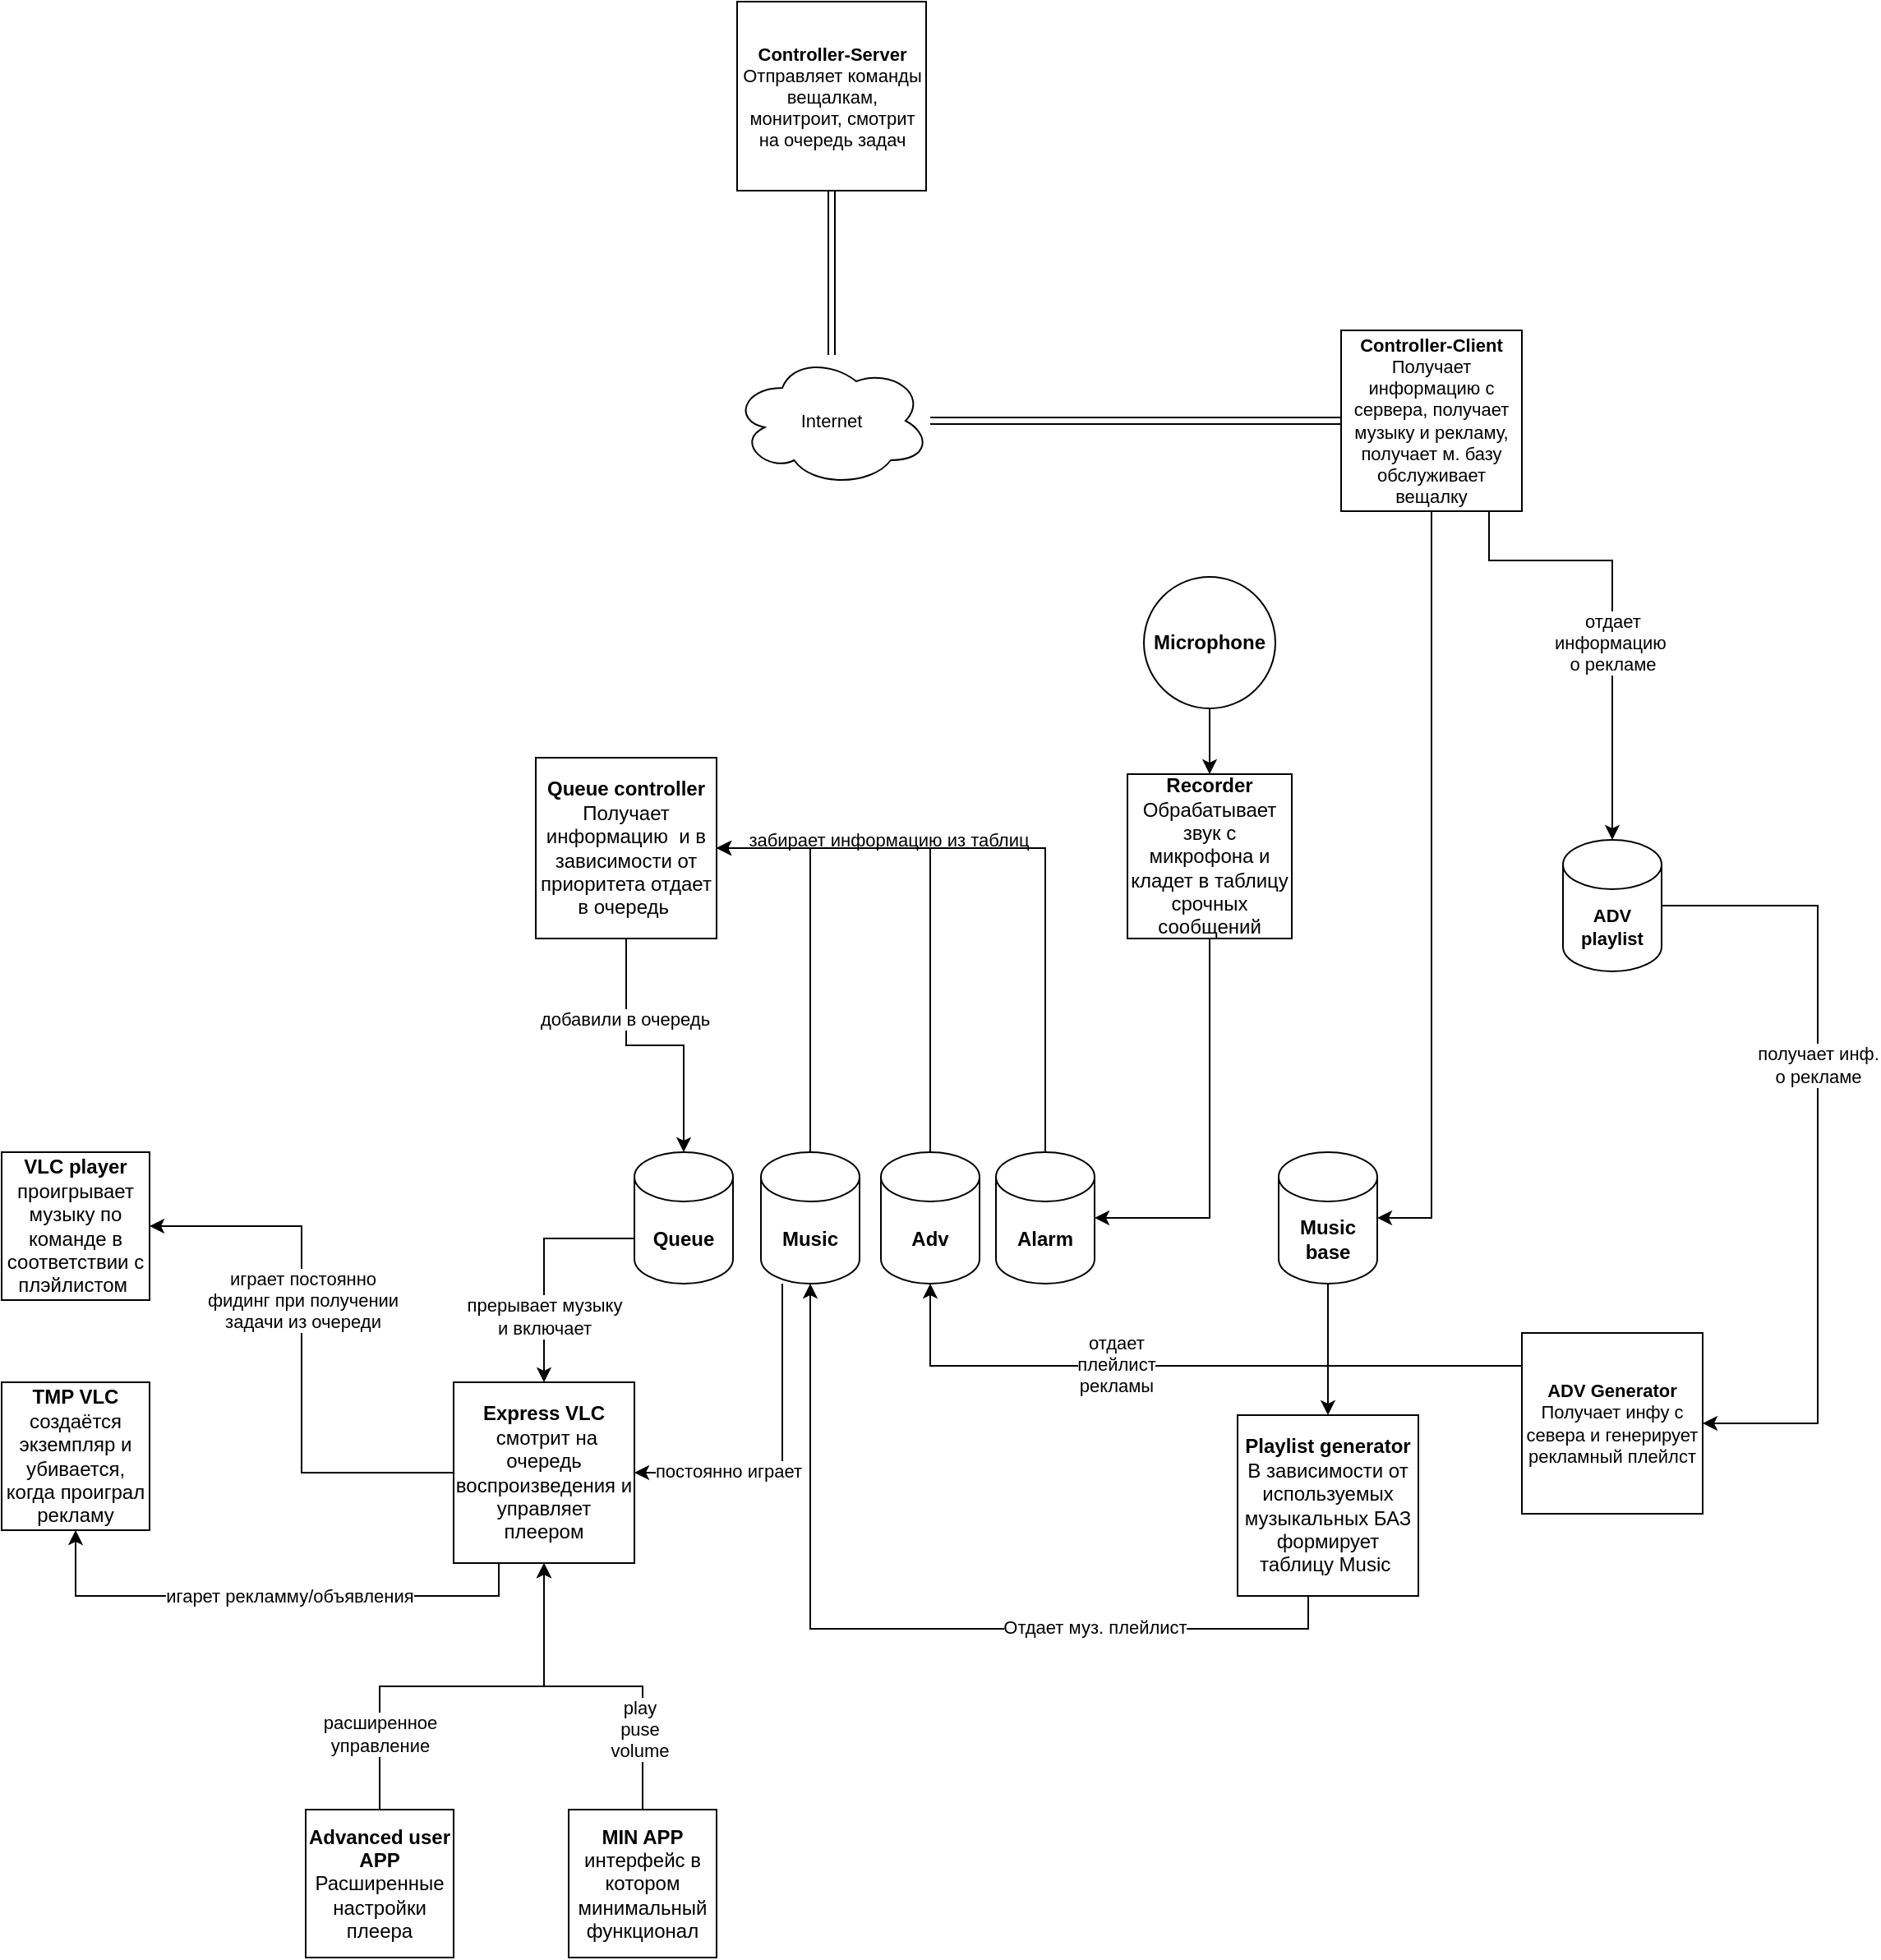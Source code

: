 <mxfile version="14.7.6" type="github">
  <diagram id="w9gRyj3N1DJt5Vruh8G7" name="Page-1">
    <mxGraphModel dx="2480" dy="2292" grid="1" gridSize="10" guides="1" tooltips="1" connect="1" arrows="1" fold="1" page="1" pageScale="1" pageWidth="827" pageHeight="1169" math="0" shadow="0">
      <root>
        <mxCell id="0" />
        <mxCell id="1" parent="0" />
        <mxCell id="vIM-qlWaezYcbGKkUeEU-1" value="&lt;b&gt;VLC player&lt;/b&gt;&lt;br&gt;проигрывает музыку по команде в соответствии с плэйлистом&amp;nbsp;" style="whiteSpace=wrap;html=1;aspect=fixed;" vertex="1" parent="1">
          <mxGeometry x="75" y="280" width="90" height="90" as="geometry" />
        </mxCell>
        <mxCell id="vIM-qlWaezYcbGKkUeEU-2" value="&lt;b&gt;TMP VLC&lt;/b&gt;&lt;br&gt;создаётся экземпляр и убивается, когда проиграл рекламу" style="whiteSpace=wrap;html=1;aspect=fixed;" vertex="1" parent="1">
          <mxGeometry x="75" y="420" width="90" height="90" as="geometry" />
        </mxCell>
        <mxCell id="vIM-qlWaezYcbGKkUeEU-68" style="edgeStyle=orthogonalEdgeStyle;rounded=0;orthogonalLoop=1;jettySize=auto;html=1;fontSize=11;" edge="1" parent="1" source="vIM-qlWaezYcbGKkUeEU-7" target="vIM-qlWaezYcbGKkUeEU-9">
          <mxGeometry relative="1" as="geometry" />
        </mxCell>
        <mxCell id="vIM-qlWaezYcbGKkUeEU-69" value="play&lt;br&gt;puse&lt;br&gt;volume" style="edgeLabel;html=1;align=center;verticalAlign=middle;resizable=0;points=[];fontSize=11;" vertex="1" connectable="0" parent="vIM-qlWaezYcbGKkUeEU-68">
          <mxGeometry x="-0.527" y="2" relative="1" as="geometry">
            <mxPoint as="offset" />
          </mxGeometry>
        </mxCell>
        <mxCell id="vIM-qlWaezYcbGKkUeEU-7" value="&lt;b&gt;MIN APP&lt;/b&gt;&lt;br&gt;интерфейс в котором минимальный функционал" style="whiteSpace=wrap;html=1;aspect=fixed;" vertex="1" parent="1">
          <mxGeometry x="420" y="680" width="90" height="90" as="geometry" />
        </mxCell>
        <mxCell id="vIM-qlWaezYcbGKkUeEU-19" value="" style="edgeStyle=orthogonalEdgeStyle;rounded=0;orthogonalLoop=1;jettySize=auto;html=1;exitX=0;exitY=0;exitDx=0;exitDy=52.5;exitPerimeter=0;" edge="1" parent="1" source="vIM-qlWaezYcbGKkUeEU-16" target="vIM-qlWaezYcbGKkUeEU-9">
          <mxGeometry relative="1" as="geometry" />
        </mxCell>
        <mxCell id="vIM-qlWaezYcbGKkUeEU-56" value="прерывает музыку&lt;br&gt;и включает" style="edgeLabel;html=1;align=center;verticalAlign=middle;resizable=0;points=[];fontSize=11;" vertex="1" connectable="0" parent="vIM-qlWaezYcbGKkUeEU-19">
          <mxGeometry x="0.216" y="1" relative="1" as="geometry">
            <mxPoint x="-1" y="16" as="offset" />
          </mxGeometry>
        </mxCell>
        <mxCell id="vIM-qlWaezYcbGKkUeEU-57" style="edgeStyle=orthogonalEdgeStyle;rounded=0;orthogonalLoop=1;jettySize=auto;html=1;entryX=1;entryY=0.5;entryDx=0;entryDy=0;fontSize=11;" edge="1" parent="1" source="vIM-qlWaezYcbGKkUeEU-9" target="vIM-qlWaezYcbGKkUeEU-1">
          <mxGeometry relative="1" as="geometry" />
        </mxCell>
        <mxCell id="vIM-qlWaezYcbGKkUeEU-59" value="играет постоянно&lt;br&gt;фидинг при получении&lt;br&gt;задачи из очереди" style="edgeLabel;html=1;align=center;verticalAlign=middle;resizable=0;points=[];fontSize=11;" vertex="1" connectable="0" parent="vIM-qlWaezYcbGKkUeEU-57">
          <mxGeometry x="0.183" relative="1" as="geometry">
            <mxPoint as="offset" />
          </mxGeometry>
        </mxCell>
        <mxCell id="vIM-qlWaezYcbGKkUeEU-58" style="edgeStyle=orthogonalEdgeStyle;rounded=0;orthogonalLoop=1;jettySize=auto;html=1;fontSize=11;exitX=0.25;exitY=1;exitDx=0;exitDy=0;" edge="1" parent="1" source="vIM-qlWaezYcbGKkUeEU-9" target="vIM-qlWaezYcbGKkUeEU-2">
          <mxGeometry relative="1" as="geometry">
            <Array as="points">
              <mxPoint x="378" y="550" />
              <mxPoint x="120" y="550" />
            </Array>
          </mxGeometry>
        </mxCell>
        <mxCell id="vIM-qlWaezYcbGKkUeEU-60" value="игарет рекламму/объявления" style="edgeLabel;html=1;align=center;verticalAlign=middle;resizable=0;points=[];fontSize=11;" vertex="1" connectable="0" parent="vIM-qlWaezYcbGKkUeEU-58">
          <mxGeometry x="-0.12" y="2" relative="1" as="geometry">
            <mxPoint x="-8" y="-2" as="offset" />
          </mxGeometry>
        </mxCell>
        <mxCell id="vIM-qlWaezYcbGKkUeEU-9" value="&lt;b&gt;Express VLC&lt;br&gt;&lt;/b&gt;&amp;nbsp;смотрит на очередь воспроизведения и управляет плеером" style="whiteSpace=wrap;html=1;aspect=fixed;" vertex="1" parent="1">
          <mxGeometry x="350" y="420" width="110" height="110" as="geometry" />
        </mxCell>
        <mxCell id="vIM-qlWaezYcbGKkUeEU-42" style="edgeStyle=orthogonalEdgeStyle;rounded=0;orthogonalLoop=1;jettySize=auto;html=1;" edge="1" parent="1" source="vIM-qlWaezYcbGKkUeEU-10" target="vIM-qlWaezYcbGKkUeEU-36">
          <mxGeometry relative="1" as="geometry" />
        </mxCell>
        <mxCell id="vIM-qlWaezYcbGKkUeEU-10" value="&lt;b&gt;Music base&lt;/b&gt;" style="shape=cylinder3;whiteSpace=wrap;html=1;boundedLbl=1;backgroundOutline=1;size=15;" vertex="1" parent="1">
          <mxGeometry x="852" y="280" width="60" height="80" as="geometry" />
        </mxCell>
        <mxCell id="vIM-qlWaezYcbGKkUeEU-67" style="edgeStyle=orthogonalEdgeStyle;rounded=0;orthogonalLoop=1;jettySize=auto;html=1;entryX=0.5;entryY=1;entryDx=0;entryDy=0;fontSize=11;" edge="1" parent="1" source="vIM-qlWaezYcbGKkUeEU-11" target="vIM-qlWaezYcbGKkUeEU-9">
          <mxGeometry relative="1" as="geometry" />
        </mxCell>
        <mxCell id="vIM-qlWaezYcbGKkUeEU-70" value="расширенное&lt;br&gt;управление" style="edgeLabel;html=1;align=center;verticalAlign=middle;resizable=0;points=[];fontSize=11;" vertex="1" connectable="0" parent="vIM-qlWaezYcbGKkUeEU-67">
          <mxGeometry x="-0.63" relative="1" as="geometry">
            <mxPoint as="offset" />
          </mxGeometry>
        </mxCell>
        <mxCell id="vIM-qlWaezYcbGKkUeEU-11" value="&lt;b&gt;Advanced user APP&lt;/b&gt;&lt;br&gt;Расширенные настройки плеера" style="whiteSpace=wrap;html=1;aspect=fixed;" vertex="1" parent="1">
          <mxGeometry x="260" y="680" width="90" height="90" as="geometry" />
        </mxCell>
        <mxCell id="vIM-qlWaezYcbGKkUeEU-16" value="&lt;b&gt;Queue&lt;/b&gt;" style="shape=cylinder3;whiteSpace=wrap;html=1;boundedLbl=1;backgroundOutline=1;size=15;" vertex="1" parent="1">
          <mxGeometry x="460" y="280" width="60" height="80" as="geometry" />
        </mxCell>
        <mxCell id="vIM-qlWaezYcbGKkUeEU-47" style="edgeStyle=orthogonalEdgeStyle;rounded=0;orthogonalLoop=1;jettySize=auto;html=1;entryX=1;entryY=0.5;entryDx=0;entryDy=0;" edge="1" parent="1" source="vIM-qlWaezYcbGKkUeEU-21" target="vIM-qlWaezYcbGKkUeEU-26">
          <mxGeometry relative="1" as="geometry">
            <Array as="points">
              <mxPoint x="567" y="95" />
            </Array>
          </mxGeometry>
        </mxCell>
        <mxCell id="vIM-qlWaezYcbGKkUeEU-54" style="edgeStyle=orthogonalEdgeStyle;rounded=0;orthogonalLoop=1;jettySize=auto;html=1;entryX=1;entryY=0.5;entryDx=0;entryDy=0;fontSize=11;" edge="1" parent="1" source="vIM-qlWaezYcbGKkUeEU-21" target="vIM-qlWaezYcbGKkUeEU-9">
          <mxGeometry relative="1" as="geometry">
            <Array as="points">
              <mxPoint x="550" y="475" />
            </Array>
          </mxGeometry>
        </mxCell>
        <mxCell id="vIM-qlWaezYcbGKkUeEU-55" value="постоянно играет" style="edgeLabel;html=1;align=center;verticalAlign=middle;resizable=0;points=[];fontSize=11;" vertex="1" connectable="0" parent="vIM-qlWaezYcbGKkUeEU-54">
          <mxGeometry x="0.446" y="-1" relative="1" as="geometry">
            <mxPoint as="offset" />
          </mxGeometry>
        </mxCell>
        <mxCell id="vIM-qlWaezYcbGKkUeEU-21" value="&lt;b&gt;Music&lt;/b&gt;" style="shape=cylinder3;whiteSpace=wrap;html=1;boundedLbl=1;backgroundOutline=1;size=15;" vertex="1" parent="1">
          <mxGeometry x="537" y="280" width="60" height="80" as="geometry" />
        </mxCell>
        <mxCell id="vIM-qlWaezYcbGKkUeEU-49" style="edgeStyle=orthogonalEdgeStyle;rounded=0;orthogonalLoop=1;jettySize=auto;html=1;entryX=1;entryY=0.5;entryDx=0;entryDy=0;" edge="1" parent="1" source="vIM-qlWaezYcbGKkUeEU-23" target="vIM-qlWaezYcbGKkUeEU-26">
          <mxGeometry relative="1" as="geometry">
            <Array as="points">
              <mxPoint x="710" y="95" />
            </Array>
          </mxGeometry>
        </mxCell>
        <mxCell id="vIM-qlWaezYcbGKkUeEU-23" value="&lt;b&gt;Alarm&lt;/b&gt;" style="shape=cylinder3;whiteSpace=wrap;html=1;boundedLbl=1;backgroundOutline=1;size=15;" vertex="1" parent="1">
          <mxGeometry x="680" y="280" width="60" height="80" as="geometry" />
        </mxCell>
        <mxCell id="vIM-qlWaezYcbGKkUeEU-48" style="edgeStyle=orthogonalEdgeStyle;rounded=0;orthogonalLoop=1;jettySize=auto;html=1;entryX=1;entryY=0.5;entryDx=0;entryDy=0;" edge="1" parent="1" source="vIM-qlWaezYcbGKkUeEU-24" target="vIM-qlWaezYcbGKkUeEU-26">
          <mxGeometry relative="1" as="geometry">
            <Array as="points">
              <mxPoint x="640" y="95" />
            </Array>
          </mxGeometry>
        </mxCell>
        <mxCell id="vIM-qlWaezYcbGKkUeEU-24" value="&lt;b&gt;Adv&lt;/b&gt;" style="shape=cylinder3;whiteSpace=wrap;html=1;boundedLbl=1;backgroundOutline=1;size=15;" vertex="1" parent="1">
          <mxGeometry x="610" y="280" width="60" height="80" as="geometry" />
        </mxCell>
        <mxCell id="vIM-qlWaezYcbGKkUeEU-52" style="edgeStyle=orthogonalEdgeStyle;rounded=0;orthogonalLoop=1;jettySize=auto;html=1;entryX=1;entryY=0.5;entryDx=0;entryDy=0;entryPerimeter=0;fontSize=11;" edge="1" parent="1" source="vIM-qlWaezYcbGKkUeEU-25" target="vIM-qlWaezYcbGKkUeEU-23">
          <mxGeometry relative="1" as="geometry">
            <Array as="points">
              <mxPoint x="810" y="320" />
            </Array>
          </mxGeometry>
        </mxCell>
        <mxCell id="vIM-qlWaezYcbGKkUeEU-25" value="&lt;b&gt;Recorder&lt;/b&gt;&lt;br&gt;Обрабатывает звук с микрофона и кладет в таблицу срочных сообщений" style="whiteSpace=wrap;html=1;aspect=fixed;" vertex="1" parent="1">
          <mxGeometry x="760" y="50" width="100" height="100" as="geometry" />
        </mxCell>
        <mxCell id="vIM-qlWaezYcbGKkUeEU-51" style="edgeStyle=orthogonalEdgeStyle;rounded=0;orthogonalLoop=1;jettySize=auto;html=1;entryX=0.5;entryY=0;entryDx=0;entryDy=0;entryPerimeter=0;fontSize=11;" edge="1" parent="1" source="vIM-qlWaezYcbGKkUeEU-26" target="vIM-qlWaezYcbGKkUeEU-16">
          <mxGeometry relative="1" as="geometry" />
        </mxCell>
        <mxCell id="vIM-qlWaezYcbGKkUeEU-53" value="добавили в очередь" style="edgeLabel;html=1;align=center;verticalAlign=middle;resizable=0;points=[];fontSize=11;" vertex="1" connectable="0" parent="vIM-qlWaezYcbGKkUeEU-51">
          <mxGeometry x="-0.411" y="-1" relative="1" as="geometry">
            <mxPoint as="offset" />
          </mxGeometry>
        </mxCell>
        <mxCell id="vIM-qlWaezYcbGKkUeEU-26" value="&lt;b&gt;Queue controller&lt;br&gt;&lt;/b&gt;Получает информацию&amp;nbsp; и в зависимости от приоритета отдает в очередь&amp;nbsp;&lt;b&gt;&lt;br&gt;&lt;/b&gt;" style="whiteSpace=wrap;html=1;aspect=fixed;" vertex="1" parent="1">
          <mxGeometry x="400" y="40" width="110" height="110" as="geometry" />
        </mxCell>
        <mxCell id="vIM-qlWaezYcbGKkUeEU-28" style="edgeStyle=orthogonalEdgeStyle;rounded=0;orthogonalLoop=1;jettySize=auto;html=1;entryX=0.5;entryY=0;entryDx=0;entryDy=0;" edge="1" parent="1" source="vIM-qlWaezYcbGKkUeEU-27" target="vIM-qlWaezYcbGKkUeEU-25">
          <mxGeometry relative="1" as="geometry" />
        </mxCell>
        <mxCell id="vIM-qlWaezYcbGKkUeEU-27" value="&lt;b&gt;Microphone&lt;/b&gt;" style="ellipse;whiteSpace=wrap;html=1;aspect=fixed;" vertex="1" parent="1">
          <mxGeometry x="770" y="-70" width="80" height="80" as="geometry" />
        </mxCell>
        <mxCell id="vIM-qlWaezYcbGKkUeEU-38" style="edgeStyle=orthogonalEdgeStyle;rounded=0;orthogonalLoop=1;jettySize=auto;html=1;entryX=0.5;entryY=1;entryDx=0;entryDy=0;entryPerimeter=0;exitX=0.391;exitY=1;exitDx=0;exitDy=0;exitPerimeter=0;" edge="1" parent="1" source="vIM-qlWaezYcbGKkUeEU-36" target="vIM-qlWaezYcbGKkUeEU-21">
          <mxGeometry relative="1" as="geometry">
            <Array as="points">
              <mxPoint x="870" y="570" />
              <mxPoint x="567" y="570" />
            </Array>
          </mxGeometry>
        </mxCell>
        <mxCell id="vIM-qlWaezYcbGKkUeEU-40" value="Отдает муз. плейлист" style="edgeLabel;html=1;align=center;verticalAlign=middle;resizable=0;points=[];" vertex="1" connectable="0" parent="vIM-qlWaezYcbGKkUeEU-38">
          <mxGeometry x="-0.466" y="-1" relative="1" as="geometry">
            <mxPoint x="-8" as="offset" />
          </mxGeometry>
        </mxCell>
        <mxCell id="vIM-qlWaezYcbGKkUeEU-36" value="&lt;b&gt;Playlist generator&lt;/b&gt;&lt;br&gt;В зависимости от используемых музыкальных БАЗ формирует таблицу Music&amp;nbsp;" style="whiteSpace=wrap;html=1;aspect=fixed;" vertex="1" parent="1">
          <mxGeometry x="827" y="440" width="110" height="110" as="geometry" />
        </mxCell>
        <mxCell id="vIM-qlWaezYcbGKkUeEU-50" value="забирает информацию из таблиц" style="text;html=1;strokeColor=none;fillColor=none;align=center;verticalAlign=middle;whiteSpace=wrap;rounded=0;fontSize=11;" vertex="1" parent="1">
          <mxGeometry x="520" y="80" width="190" height="20" as="geometry" />
        </mxCell>
        <mxCell id="vIM-qlWaezYcbGKkUeEU-64" style="edgeStyle=orthogonalEdgeStyle;rounded=0;orthogonalLoop=1;jettySize=auto;html=1;entryX=0.5;entryY=1;entryDx=0;entryDy=0;entryPerimeter=0;fontSize=11;" edge="1" parent="1" source="vIM-qlWaezYcbGKkUeEU-63" target="vIM-qlWaezYcbGKkUeEU-24">
          <mxGeometry relative="1" as="geometry">
            <Array as="points">
              <mxPoint x="640" y="410" />
            </Array>
          </mxGeometry>
        </mxCell>
        <mxCell id="vIM-qlWaezYcbGKkUeEU-65" value="отдает&lt;br&gt;плейлист&lt;br&gt;рекламы" style="edgeLabel;html=1;align=center;verticalAlign=middle;resizable=0;points=[];fontSize=11;" vertex="1" connectable="0" parent="vIM-qlWaezYcbGKkUeEU-64">
          <mxGeometry x="0.208" y="-1" relative="1" as="geometry">
            <mxPoint as="offset" />
          </mxGeometry>
        </mxCell>
        <mxCell id="vIM-qlWaezYcbGKkUeEU-63" value="&lt;b&gt;ADV Generator&lt;/b&gt;&lt;br&gt;Получает инфу с севера и генерирует рекламный плейлст" style="whiteSpace=wrap;html=1;aspect=fixed;fontSize=11;" vertex="1" parent="1">
          <mxGeometry x="1000" y="390" width="110" height="110" as="geometry" />
        </mxCell>
        <mxCell id="vIM-qlWaezYcbGKkUeEU-74" style="edgeStyle=orthogonalEdgeStyle;rounded=0;orthogonalLoop=1;jettySize=auto;html=1;entryX=1;entryY=0.5;entryDx=0;entryDy=0;entryPerimeter=0;fontSize=11;" edge="1" parent="1" source="vIM-qlWaezYcbGKkUeEU-73" target="vIM-qlWaezYcbGKkUeEU-10">
          <mxGeometry relative="1" as="geometry">
            <Array as="points">
              <mxPoint x="945" y="320" />
            </Array>
          </mxGeometry>
        </mxCell>
        <mxCell id="vIM-qlWaezYcbGKkUeEU-88" style="edgeStyle=orthogonalEdgeStyle;rounded=0;orthogonalLoop=1;jettySize=auto;html=1;fontSize=11;endArrow=classic;endFill=1;shape=link;" edge="1" parent="1" source="vIM-qlWaezYcbGKkUeEU-73" target="vIM-qlWaezYcbGKkUeEU-77">
          <mxGeometry relative="1" as="geometry" />
        </mxCell>
        <mxCell id="vIM-qlWaezYcbGKkUeEU-73" value="&lt;b&gt;Controller-Client&lt;/b&gt;&lt;br&gt;Получает информацию с сервера, получает музыку и рекламу, получает м. базу обслуживает вещалку" style="whiteSpace=wrap;html=1;aspect=fixed;fontSize=11;" vertex="1" parent="1">
          <mxGeometry x="890" y="-220" width="110" height="110" as="geometry" />
        </mxCell>
        <mxCell id="vIM-qlWaezYcbGKkUeEU-76" value="&lt;b&gt;Controller-Server&lt;/b&gt;&lt;br&gt;Отправляет команды вещалкам, монитроит, смотрит на очередь задач" style="whiteSpace=wrap;html=1;aspect=fixed;fontSize=11;" vertex="1" parent="1">
          <mxGeometry x="522.5" y="-420" width="115" height="115" as="geometry" />
        </mxCell>
        <mxCell id="vIM-qlWaezYcbGKkUeEU-90" style="edgeStyle=orthogonalEdgeStyle;shape=link;rounded=0;orthogonalLoop=1;jettySize=auto;html=1;fontSize=11;endArrow=classic;endFill=1;" edge="1" parent="1" source="vIM-qlWaezYcbGKkUeEU-77" target="vIM-qlWaezYcbGKkUeEU-76">
          <mxGeometry relative="1" as="geometry" />
        </mxCell>
        <mxCell id="vIM-qlWaezYcbGKkUeEU-77" value="Internet" style="ellipse;shape=cloud;whiteSpace=wrap;html=1;fontSize=11;" vertex="1" parent="1">
          <mxGeometry x="520" y="-205" width="120" height="80" as="geometry" />
        </mxCell>
        <mxCell id="vIM-qlWaezYcbGKkUeEU-84" style="edgeStyle=orthogonalEdgeStyle;rounded=0;orthogonalLoop=1;jettySize=auto;html=1;entryX=1;entryY=0.5;entryDx=0;entryDy=0;fontSize=11;endArrow=classic;endFill=1;exitX=1;exitY=0.5;exitDx=0;exitDy=0;exitPerimeter=0;" edge="1" parent="1" source="vIM-qlWaezYcbGKkUeEU-83" target="vIM-qlWaezYcbGKkUeEU-63">
          <mxGeometry relative="1" as="geometry">
            <Array as="points">
              <mxPoint x="1180" y="130" />
              <mxPoint x="1180" y="445" />
            </Array>
          </mxGeometry>
        </mxCell>
        <mxCell id="vIM-qlWaezYcbGKkUeEU-87" value="получает инф.&lt;br&gt;о рекламе" style="edgeLabel;html=1;align=center;verticalAlign=middle;resizable=0;points=[];fontSize=11;" vertex="1" connectable="0" parent="vIM-qlWaezYcbGKkUeEU-84">
          <mxGeometry x="-0.199" relative="1" as="geometry">
            <mxPoint as="offset" />
          </mxGeometry>
        </mxCell>
        <mxCell id="vIM-qlWaezYcbGKkUeEU-85" style="edgeStyle=orthogonalEdgeStyle;rounded=0;orthogonalLoop=1;jettySize=auto;html=1;fontSize=11;endArrow=classic;endFill=1;exitX=1;exitY=1;exitDx=0;exitDy=0;" edge="1" parent="1" source="vIM-qlWaezYcbGKkUeEU-73">
          <mxGeometry relative="1" as="geometry">
            <mxPoint x="1055" y="90" as="targetPoint" />
            <Array as="points">
              <mxPoint x="980" y="-110" />
              <mxPoint x="980" y="-80" />
              <mxPoint x="1055" y="-80" />
            </Array>
          </mxGeometry>
        </mxCell>
        <mxCell id="vIM-qlWaezYcbGKkUeEU-86" value="отдает&lt;br&gt;информацию&amp;nbsp;&lt;br&gt;о рекламе" style="edgeLabel;html=1;align=center;verticalAlign=middle;resizable=0;points=[];fontSize=11;" vertex="1" connectable="0" parent="vIM-qlWaezYcbGKkUeEU-85">
          <mxGeometry x="-0.274" y="1" relative="1" as="geometry">
            <mxPoint x="18" y="51" as="offset" />
          </mxGeometry>
        </mxCell>
        <mxCell id="vIM-qlWaezYcbGKkUeEU-83" value="&lt;b&gt;ADV playlist&lt;/b&gt;" style="shape=cylinder3;whiteSpace=wrap;html=1;boundedLbl=1;backgroundOutline=1;size=15;fontSize=11;" vertex="1" parent="1">
          <mxGeometry x="1025" y="90" width="60" height="80" as="geometry" />
        </mxCell>
      </root>
    </mxGraphModel>
  </diagram>
</mxfile>
